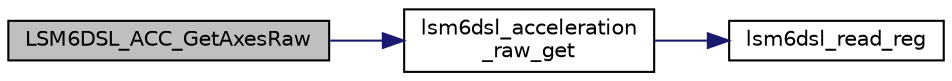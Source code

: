 digraph "LSM6DSL_ACC_GetAxesRaw"
{
 // LATEX_PDF_SIZE
  edge [fontname="Helvetica",fontsize="10",labelfontname="Helvetica",labelfontsize="10"];
  node [fontname="Helvetica",fontsize="10",shape=record];
  rankdir="LR";
  Node1 [label="LSM6DSL_ACC_GetAxesRaw",height=0.2,width=0.4,color="black", fillcolor="grey75", style="filled", fontcolor="black",tooltip="Get the LSM6DSL accelerometer sensor raw axes."];
  Node1 -> Node2 [color="midnightblue",fontsize="10",style="solid",fontname="Helvetica"];
  Node2 [label="lsm6dsl_acceleration\l_raw_get",height=0.2,width=0.4,color="black", fillcolor="white", style="filled",URL="$group___l_s_m6_d_s_l___dataoutput.html#ga4e1133c88dcab8cb95e83f79da26c6db",tooltip="Linear acceleration output register. The value is expressed as a 16-bit word in two’s complement...."];
  Node2 -> Node3 [color="midnightblue",fontsize="10",style="solid",fontname="Helvetica"];
  Node3 [label="lsm6dsl_read_reg",height=0.2,width=0.4,color="black", fillcolor="white", style="filled",URL="$group___l_s_m6_d_s_l__interfaces__functions.html#ga7ad5e0d379d6cc9a6a2dff69c6df5a50",tooltip="Read generic device register."];
}
